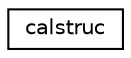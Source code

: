 digraph "Graphical Class Hierarchy"
{
 // INTERACTIVE_SVG=YES
  edge [fontname="Helvetica",fontsize="10",labelfontname="Helvetica",labelfontsize="10"];
  node [fontname="Helvetica",fontsize="10",shape=record];
  rankdir="LR";
  Node0 [label="calstruc",height=0.2,width=0.4,color="black", fillcolor="white", style="filled",URL="$structcalstruc.html"];
}
